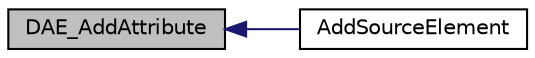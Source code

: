 digraph "DAE_AddAttribute"
{
  edge [fontname="Helvetica",fontsize="10",labelfontname="Helvetica",labelfontsize="10"];
  node [fontname="Helvetica",fontsize="10",shape=record];
  rankdir="LR";
  Node10 [label="DAE_AddAttribute",height=0.2,width=0.4,color="black", fillcolor="grey75", style="filled", fontcolor="black"];
  Node10 -> Node11 [dir="back",color="midnightblue",fontsize="10",style="solid",fontname="Helvetica"];
  Node11 [label="AddSourceElement",height=0.2,width=0.4,color="black", fillcolor="white", style="filled",URL="$fbxcolladaelement_8h.html#a0b2bfa0261f7e12aa46598f5b3042b77"];
}
